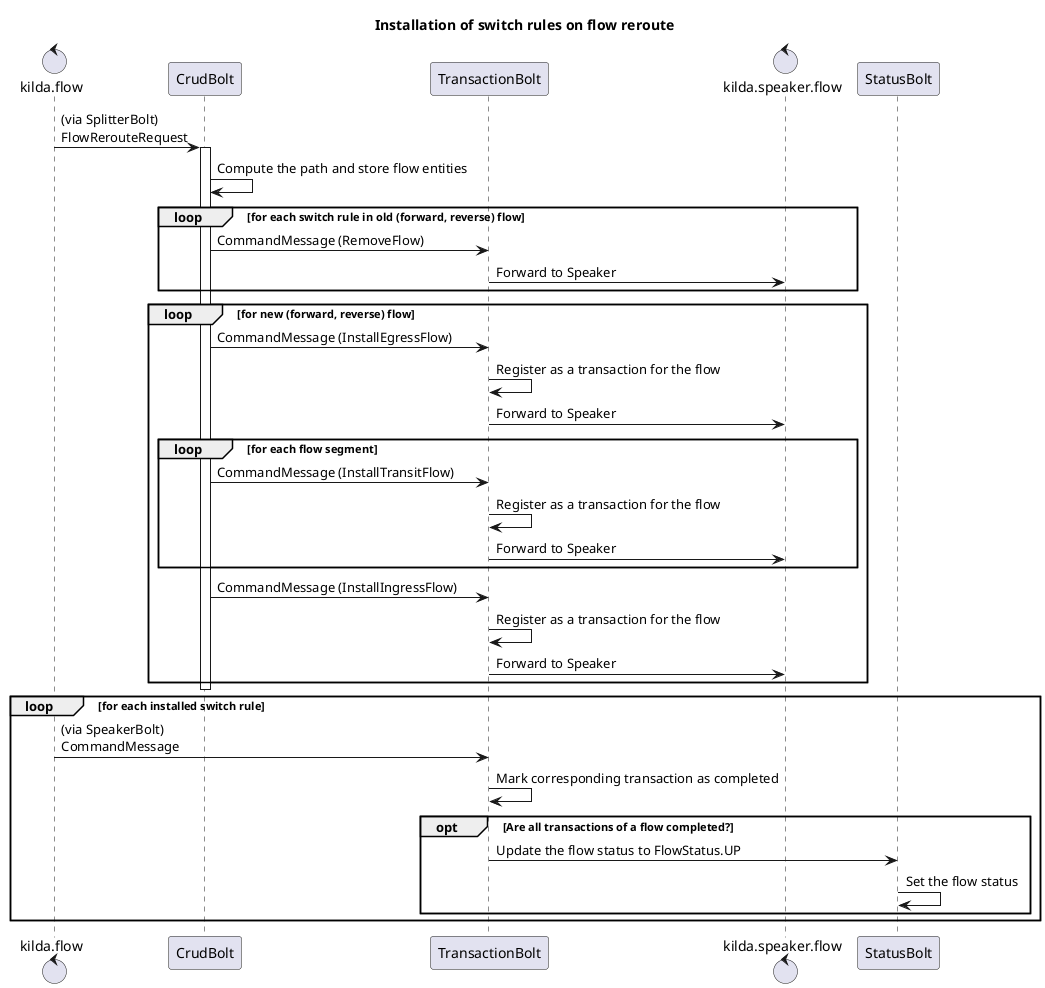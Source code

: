 @startuml

title Installation of switch rules on flow reroute

control kilda.flow
participant CrudBolt
participant TransactionBolt
control kilda.speaker.flow

kilda.flow -> CrudBolt: (via SplitterBolt)\nFlowRerouteRequest
activate CrudBolt
CrudBolt -> CrudBolt: Compute the path and store flow entities

loop for each switch rule in old (forward, reverse) flow
    CrudBolt -> TransactionBolt: CommandMessage (RemoveFlow)
    TransactionBolt -> kilda.speaker.flow: Forward to Speaker
end

loop for new (forward, reverse) flow
    CrudBolt -> TransactionBolt: CommandMessage (InstallEgressFlow)
    TransactionBolt -> TransactionBolt: Register as a transaction for the flow
    TransactionBolt -> kilda.speaker.flow: Forward to Speaker
    loop for each flow segment
        CrudBolt -> TransactionBolt: CommandMessage (InstallTransitFlow)
        TransactionBolt -> TransactionBolt: Register as a transaction for the flow
        TransactionBolt -> kilda.speaker.flow: Forward to Speaker
    end
    CrudBolt -> TransactionBolt: CommandMessage (InstallIngressFlow)
    TransactionBolt -> TransactionBolt: Register as a transaction for the flow
    TransactionBolt -> kilda.speaker.flow: Forward to Speaker
end
deactivate CrudBolt

loop for each installed switch rule
    kilda.flow -> TransactionBolt: (via SpeakerBolt)\nCommandMessage
    TransactionBolt -> TransactionBolt: Mark corresponding transaction as completed
	opt Are all transactions of a flow completed?
        TransactionBolt -> StatusBolt: Update the flow status to FlowStatus.UP
        StatusBolt -> StatusBolt: Set the flow status
	end
end

@enduml
